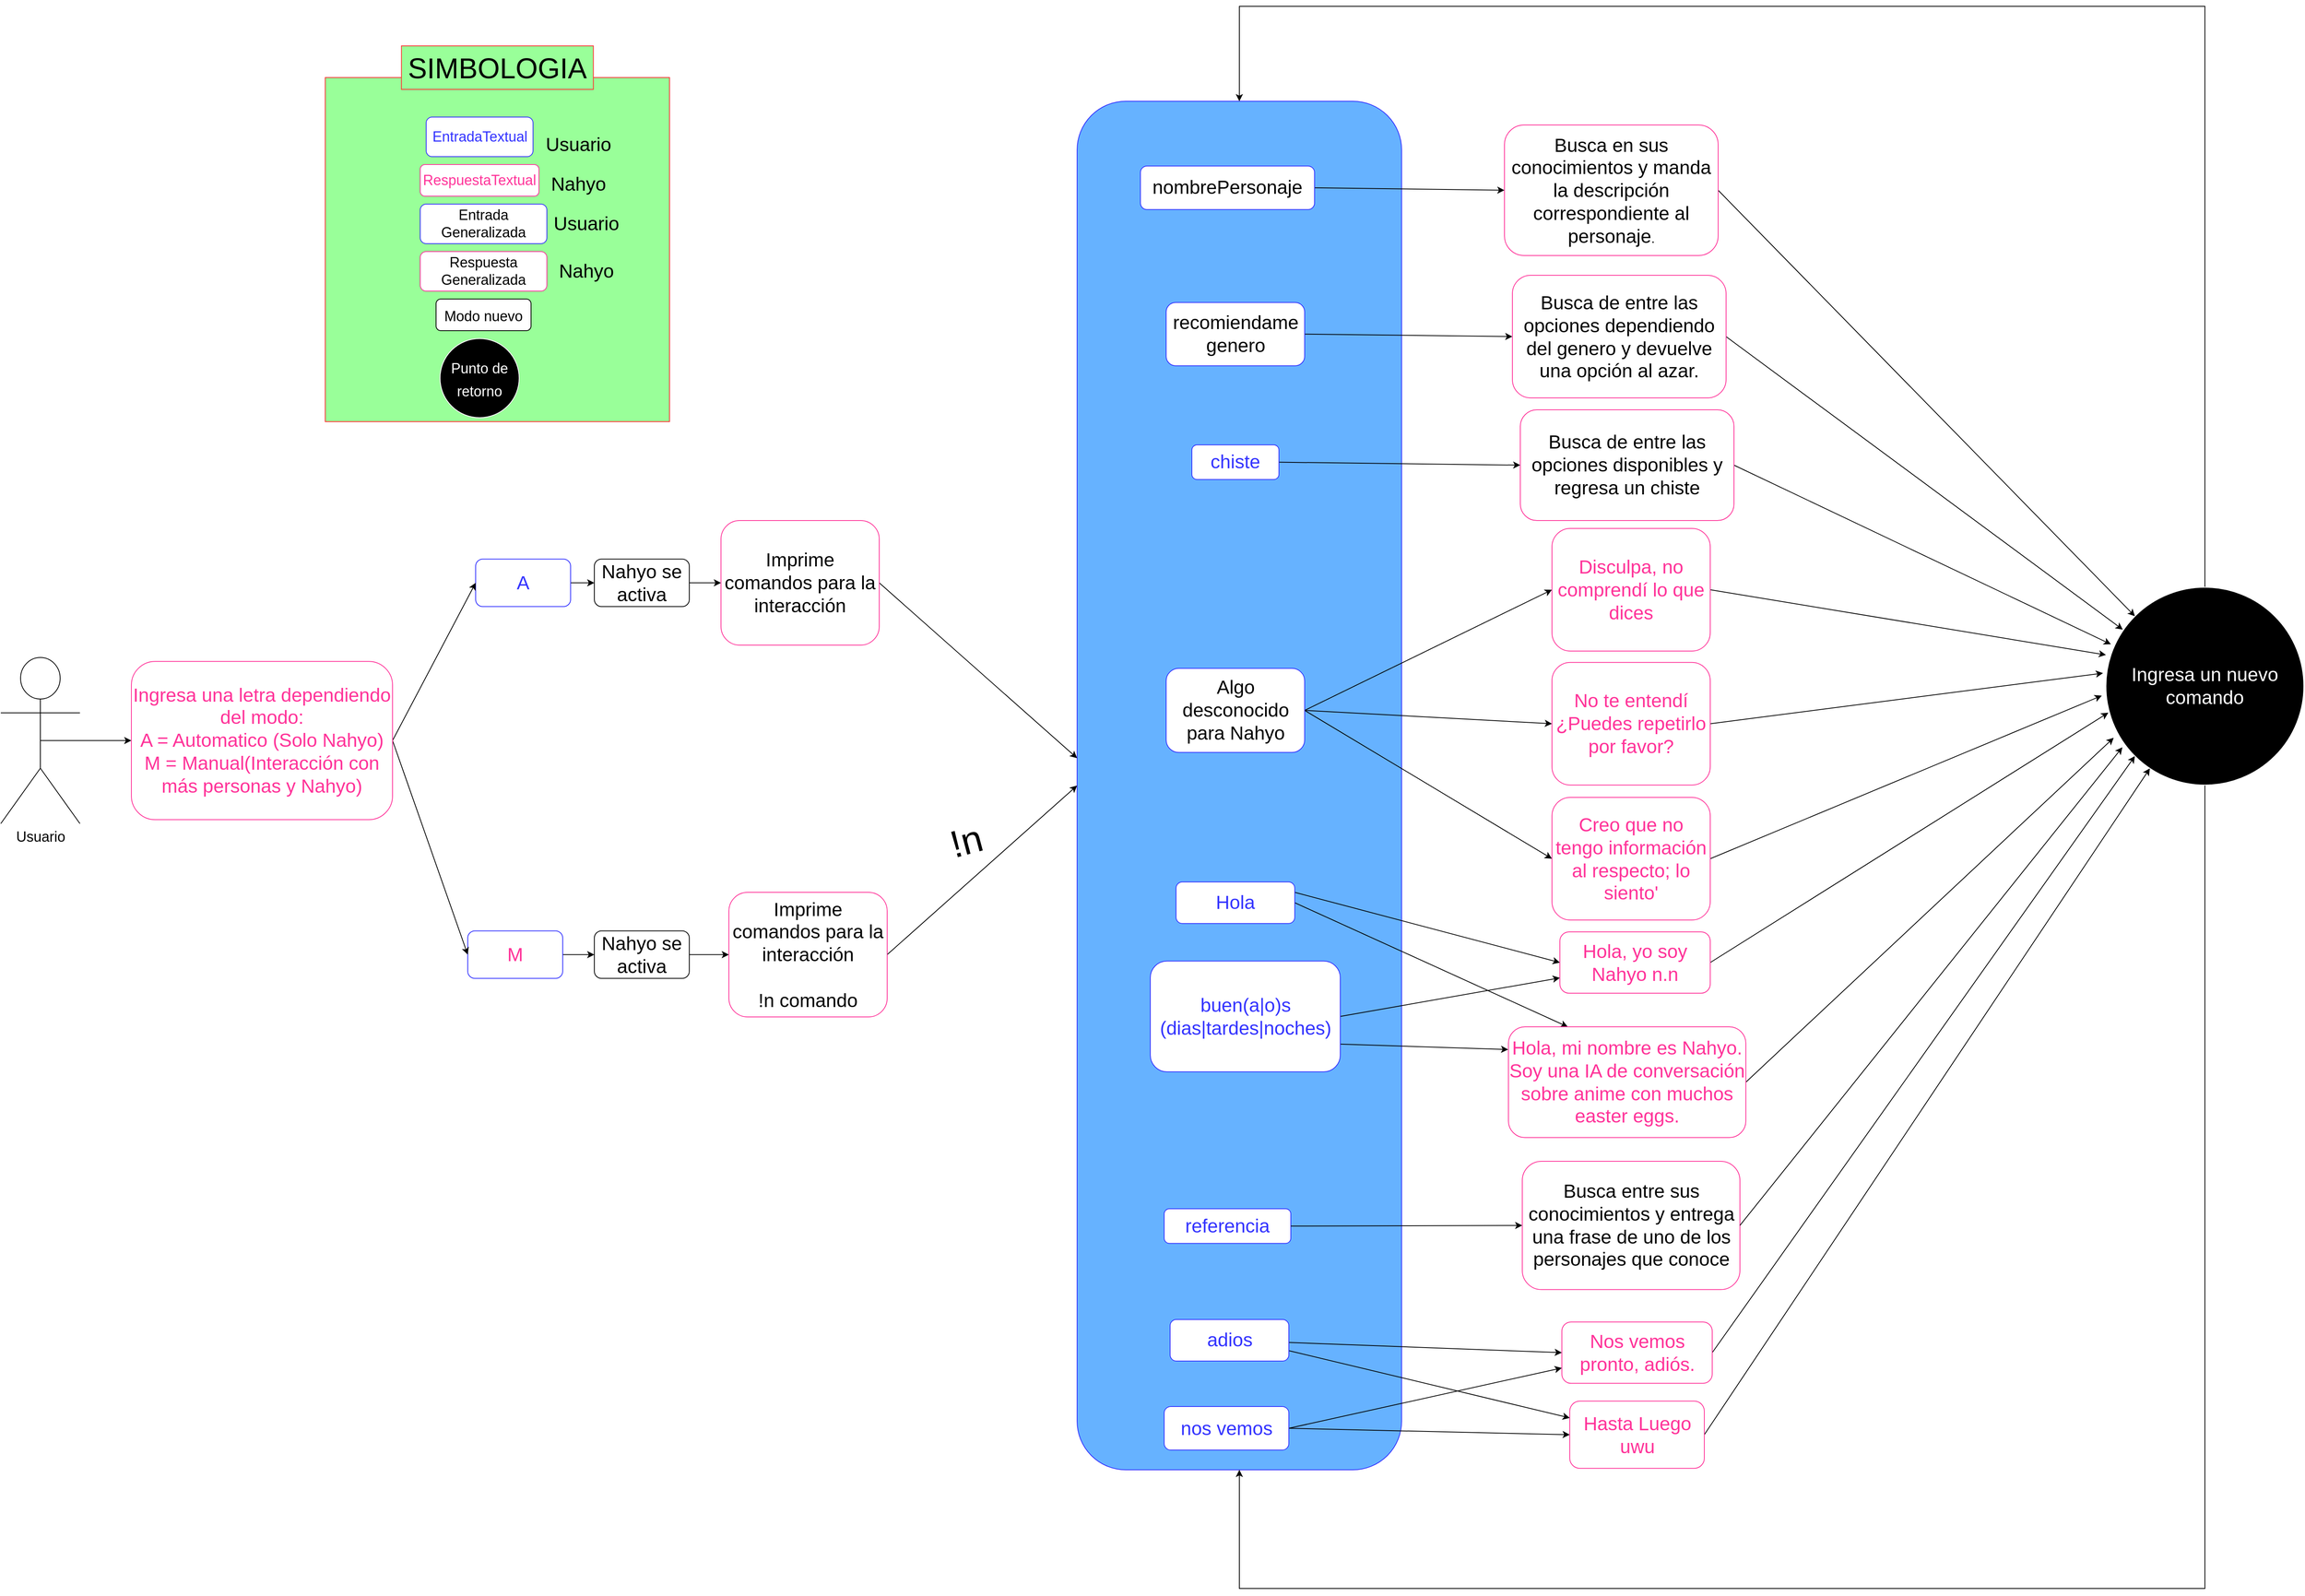 <mxfile version="18.2.0" type="github">
  <diagram id="y0lm4xWFlt4G_mDsejn6" name="Page-1">
    <mxGraphModel dx="4795" dy="3243" grid="1" gridSize="10" guides="1" tooltips="1" connect="1" arrows="1" fold="1" page="1" pageScale="1" pageWidth="1100" pageHeight="1700" math="0" shadow="0">
      <root>
        <mxCell id="0" />
        <mxCell id="1" parent="0" />
        <mxCell id="Rr0noc_8IirMrVHqaUuR-71" value="" style="rounded=1;whiteSpace=wrap;html=1;fontSize=24;fontColor=#FFFFFF;strokeColor=#3333FF;fillColor=#66B2FF;direction=south;" parent="1" vertex="1">
          <mxGeometry x="-380" y="-330" width="410" height="1730" as="geometry" />
        </mxCell>
        <mxCell id="6b0wmNzjnd70WcM3Avmy-1" value="" style="whiteSpace=wrap;html=1;aspect=fixed;labelBackgroundColor=none;fontSize=18;fontColor=#000000;strokeColor=#FF3333;fillColor=#99FF99;" parent="1" vertex="1">
          <mxGeometry x="-1330" y="-360" width="435" height="435" as="geometry" />
        </mxCell>
        <mxCell id="6b0wmNzjnd70WcM3Avmy-2" style="rounded=0;orthogonalLoop=1;jettySize=auto;html=1;entryX=0;entryY=0.5;entryDx=0;entryDy=0;exitX=1;exitY=0.25;exitDx=0;exitDy=0;" parent="1" source="6b0wmNzjnd70WcM3Avmy-4" target="6b0wmNzjnd70WcM3Avmy-8" edge="1">
          <mxGeometry relative="1" as="geometry">
            <mxPoint x="270" y="767.5" as="targetPoint" />
          </mxGeometry>
        </mxCell>
        <mxCell id="6b0wmNzjnd70WcM3Avmy-3" style="rounded=0;orthogonalLoop=1;jettySize=auto;html=1;exitX=1;exitY=0.5;exitDx=0;exitDy=0;entryX=0.25;entryY=0;entryDx=0;entryDy=0;" parent="1" source="6b0wmNzjnd70WcM3Avmy-4" target="6b0wmNzjnd70WcM3Avmy-9" edge="1">
          <mxGeometry relative="1" as="geometry" />
        </mxCell>
        <mxCell id="6b0wmNzjnd70WcM3Avmy-4" value="&lt;div&gt;&lt;font style=&quot;font-size: 24px;&quot; color=&quot;#3333FF&quot;&gt;Hola&lt;/font&gt;&lt;/div&gt;" style="rounded=1;whiteSpace=wrap;html=1;strokeColor=#3333FF;" parent="1" vertex="1">
          <mxGeometry x="-255" y="656.88" width="150" height="52.5" as="geometry" />
        </mxCell>
        <mxCell id="6b0wmNzjnd70WcM3Avmy-5" style="rounded=0;orthogonalLoop=1;jettySize=auto;html=1;exitX=1;exitY=0.75;exitDx=0;exitDy=0;entryX=-0.001;entryY=0.205;entryDx=0;entryDy=0;entryPerimeter=0;" parent="1" source="6b0wmNzjnd70WcM3Avmy-7" target="6b0wmNzjnd70WcM3Avmy-9" edge="1">
          <mxGeometry relative="1" as="geometry" />
        </mxCell>
        <mxCell id="6b0wmNzjnd70WcM3Avmy-6" style="edgeStyle=none;rounded=0;orthogonalLoop=1;jettySize=auto;html=1;exitX=1;exitY=0.5;exitDx=0;exitDy=0;entryX=0;entryY=0.75;entryDx=0;entryDy=0;" parent="1" source="6b0wmNzjnd70WcM3Avmy-7" target="6b0wmNzjnd70WcM3Avmy-8" edge="1">
          <mxGeometry relative="1" as="geometry" />
        </mxCell>
        <mxCell id="6b0wmNzjnd70WcM3Avmy-7" value="&lt;font style=&quot;font-size: 24px;&quot; color=&quot;#3333FF&quot;&gt;buen(a|o)s (dias|tardes|noches)&lt;/font&gt;" style="rounded=1;whiteSpace=wrap;html=1;strokeColor=#3333FF;" parent="1" vertex="1">
          <mxGeometry x="-287.5" y="756.88" width="240" height="140" as="geometry" />
        </mxCell>
        <mxCell id="Rr0noc_8IirMrVHqaUuR-65" style="edgeStyle=none;rounded=0;orthogonalLoop=1;jettySize=auto;html=1;exitX=1;exitY=0.5;exitDx=0;exitDy=0;fontSize=24;fontColor=#FFFFFF;entryX=0.012;entryY=0.634;entryDx=0;entryDy=0;entryPerimeter=0;" parent="1" source="6b0wmNzjnd70WcM3Avmy-8" target="Rr0noc_8IirMrVHqaUuR-58" edge="1">
          <mxGeometry relative="1" as="geometry">
            <mxPoint x="900" y="300" as="targetPoint" />
          </mxGeometry>
        </mxCell>
        <mxCell id="6b0wmNzjnd70WcM3Avmy-8" value="&lt;font style=&quot;font-size: 24px;&quot; color=&quot;#FF3399&quot;&gt;Hola, yo soy Nahyo n.n&lt;/font&gt;" style="rounded=1;whiteSpace=wrap;html=1;strokeColor=#FF3399;" parent="1" vertex="1">
          <mxGeometry x="230" y="720" width="190" height="77.5" as="geometry" />
        </mxCell>
        <mxCell id="Rr0noc_8IirMrVHqaUuR-66" style="edgeStyle=none;rounded=0;orthogonalLoop=1;jettySize=auto;html=1;exitX=1;exitY=0.5;exitDx=0;exitDy=0;entryX=0.039;entryY=0.761;entryDx=0;entryDy=0;entryPerimeter=0;fontSize=24;fontColor=#FFFFFF;" parent="1" source="6b0wmNzjnd70WcM3Avmy-9" target="Rr0noc_8IirMrVHqaUuR-58" edge="1">
          <mxGeometry relative="1" as="geometry" />
        </mxCell>
        <mxCell id="6b0wmNzjnd70WcM3Avmy-9" value="&lt;font style=&quot;font-size: 24px;&quot; color=&quot;#FF3399&quot;&gt;Hola, mi nombre es Nahyo. Soy una IA de conversación sobre anime con muchos easter eggs.&lt;/font&gt;" style="rounded=1;whiteSpace=wrap;html=1;strokeColor=#FF3399;" parent="1" vertex="1">
          <mxGeometry x="165" y="840" width="300" height="140" as="geometry" />
        </mxCell>
        <mxCell id="6b0wmNzjnd70WcM3Avmy-10" value="&lt;font style=&quot;font-size: 18px;&quot; color=&quot;#3333FF&quot;&gt;EntradaTextual&lt;/font&gt; " style="rounded=1;whiteSpace=wrap;html=1;strokeColor=#3333FF;fillColor=#FFFFFF;" parent="1" vertex="1">
          <mxGeometry x="-1202.5" y="-310" width="135" height="50" as="geometry" />
        </mxCell>
        <mxCell id="6b0wmNzjnd70WcM3Avmy-11" value="&lt;font style=&quot;font-size: 24px;&quot;&gt;Usuario&lt;/font&gt;" style="text;html=1;strokeColor=none;fillColor=none;align=center;verticalAlign=middle;whiteSpace=wrap;rounded=0;" parent="1" vertex="1">
          <mxGeometry x="-1040" y="-290" width="60" height="30" as="geometry" />
        </mxCell>
        <mxCell id="6b0wmNzjnd70WcM3Avmy-12" value="&lt;font style=&quot;font-size: 18px;&quot; color=&quot;#FF3399&quot;&gt;RespuestaTextual&lt;/font&gt;" style="rounded=1;whiteSpace=wrap;html=1;strokeColor=#FF3399;fillColor=#FFFFFF;" parent="1" vertex="1">
          <mxGeometry x="-1210" y="-250" width="150" height="40" as="geometry" />
        </mxCell>
        <mxCell id="6b0wmNzjnd70WcM3Avmy-13" value="&lt;font style=&quot;font-size: 24px;&quot;&gt;Nahyo&lt;/font&gt;" style="text;html=1;strokeColor=none;fillColor=none;align=center;verticalAlign=middle;whiteSpace=wrap;rounded=0;" parent="1" vertex="1">
          <mxGeometry x="-1040" y="-240" width="60" height="30" as="geometry" />
        </mxCell>
        <mxCell id="6b0wmNzjnd70WcM3Avmy-14" value="&lt;font style=&quot;font-size: 18px;&quot;&gt;Entrada Generalizada&lt;/font&gt;" style="rounded=1;whiteSpace=wrap;html=1;strokeColor=#3333FF;fillColor=#FFFFFF;" parent="1" vertex="1">
          <mxGeometry x="-1210" y="-200" width="160" height="50" as="geometry" />
        </mxCell>
        <mxCell id="6b0wmNzjnd70WcM3Avmy-16" value="&lt;font style=&quot;font-size: 18px;&quot;&gt;Respuesta Generalizada&lt;/font&gt;" style="rounded=1;whiteSpace=wrap;html=1;strokeColor=#FF3399;fillColor=#FFFFFF;" parent="1" vertex="1">
          <mxGeometry x="-1210" y="-140" width="160" height="50" as="geometry" />
        </mxCell>
        <mxCell id="6b0wmNzjnd70WcM3Avmy-17" value="&lt;font style=&quot;font-size: 24px;&quot;&gt;Nahyo&lt;/font&gt;" style="text;html=1;strokeColor=none;fillColor=none;align=center;verticalAlign=middle;whiteSpace=wrap;rounded=0;" parent="1" vertex="1">
          <mxGeometry x="-1030" y="-130" width="60" height="30" as="geometry" />
        </mxCell>
        <mxCell id="6b0wmNzjnd70WcM3Avmy-18" value="&lt;font style=&quot;font-size: 36px;&quot;&gt;SIMBOLOGIA&lt;/font&gt;" style="text;html=1;strokeColor=#FF3333;fillColor=#99FF99;align=center;verticalAlign=middle;whiteSpace=wrap;rounded=0;labelBackgroundColor=none;fontSize=18;fontColor=#000000;" parent="1" vertex="1">
          <mxGeometry x="-1233.75" y="-400" width="242.5" height="55" as="geometry" />
        </mxCell>
        <mxCell id="6b0wmNzjnd70WcM3Avmy-19" style="edgeStyle=none;rounded=0;orthogonalLoop=1;jettySize=auto;html=1;exitX=1;exitY=0.5;exitDx=0;exitDy=0;entryX=0;entryY=0.5;entryDx=0;entryDy=0;fontSize=18;" parent="1" source="6b0wmNzjnd70WcM3Avmy-20" target="6b0wmNzjnd70WcM3Avmy-21" edge="1">
          <mxGeometry relative="1" as="geometry" />
        </mxCell>
        <mxCell id="6b0wmNzjnd70WcM3Avmy-20" value="&lt;font style=&quot;font-size: 24px;&quot;&gt;nombrePersonaje&lt;/font&gt;" style="rounded=1;whiteSpace=wrap;html=1;strokeColor=#3333FF;" parent="1" vertex="1">
          <mxGeometry x="-300" y="-248.12" width="220" height="55" as="geometry" />
        </mxCell>
        <mxCell id="Rr0noc_8IirMrVHqaUuR-59" style="edgeStyle=none;rounded=0;orthogonalLoop=1;jettySize=auto;html=1;exitX=1;exitY=0.5;exitDx=0;exitDy=0;entryX=0;entryY=0;entryDx=0;entryDy=0;fontSize=24;fontColor=#FFFFFF;" parent="1" source="6b0wmNzjnd70WcM3Avmy-21" target="Rr0noc_8IirMrVHqaUuR-58" edge="1">
          <mxGeometry relative="1" as="geometry" />
        </mxCell>
        <mxCell id="6b0wmNzjnd70WcM3Avmy-21" value="&lt;div&gt;&lt;font style=&quot;font-size: 24px;&quot;&gt;Busca en sus conocimientos y manda la descripción correspondiente al personaje&lt;/font&gt;&lt;font size=&quot;3&quot;&gt;.&lt;/font&gt;&lt;/div&gt;" style="rounded=1;whiteSpace=wrap;html=1;strokeColor=#FF3399;" parent="1" vertex="1">
          <mxGeometry x="160" y="-300" width="270" height="165" as="geometry" />
        </mxCell>
        <mxCell id="F1ygYG-BHUm1ro31WrMz-1" style="edgeStyle=none;rounded=0;orthogonalLoop=1;jettySize=auto;html=1;exitX=1;exitY=0.5;exitDx=0;exitDy=0;entryX=0;entryY=0.5;entryDx=0;entryDy=0;fontSize=18;" parent="1" source="F1ygYG-BHUm1ro31WrMz-2" target="F1ygYG-BHUm1ro31WrMz-3" edge="1">
          <mxGeometry relative="1" as="geometry" />
        </mxCell>
        <mxCell id="F1ygYG-BHUm1ro31WrMz-2" value="&lt;font style=&quot;font-size: 24px;&quot;&gt;recomiendame genero&lt;/font&gt;" style="rounded=1;whiteSpace=wrap;html=1;strokeColor=#3333FF;" parent="1" vertex="1">
          <mxGeometry x="-267.5" y="-75.62" width="175" height="80" as="geometry" />
        </mxCell>
        <mxCell id="Rr0noc_8IirMrVHqaUuR-60" style="edgeStyle=none;rounded=0;orthogonalLoop=1;jettySize=auto;html=1;exitX=1;exitY=0.5;exitDx=0;exitDy=0;fontSize=24;fontColor=#FFFFFF;entryX=0.085;entryY=0.214;entryDx=0;entryDy=0;entryPerimeter=0;" parent="1" source="F1ygYG-BHUm1ro31WrMz-3" target="Rr0noc_8IirMrVHqaUuR-58" edge="1">
          <mxGeometry relative="1" as="geometry" />
        </mxCell>
        <mxCell id="F1ygYG-BHUm1ro31WrMz-3" value="&lt;font style=&quot;font-size: 24px;&quot;&gt;Busca de entre las opciones dependiendo del genero y devuelve una opción al azar.&lt;/font&gt;" style="rounded=1;whiteSpace=wrap;html=1;strokeColor=#FF3399;" parent="1" vertex="1">
          <mxGeometry x="170" y="-110" width="270" height="155" as="geometry" />
        </mxCell>
        <mxCell id="F1ygYG-BHUm1ro31WrMz-36" style="edgeStyle=none;rounded=0;orthogonalLoop=1;jettySize=auto;html=1;exitX=0.5;exitY=0.5;exitDx=0;exitDy=0;exitPerimeter=0;fontSize=24;entryX=0;entryY=0.5;entryDx=0;entryDy=0;" parent="1" source="F1ygYG-BHUm1ro31WrMz-7" target="F1ygYG-BHUm1ro31WrMz-35" edge="1">
          <mxGeometry relative="1" as="geometry">
            <mxPoint x="-1290" y="498.75" as="targetPoint" />
          </mxGeometry>
        </mxCell>
        <mxCell id="F1ygYG-BHUm1ro31WrMz-7" value="Usuario" style="shape=umlActor;verticalLabelPosition=bottom;verticalAlign=top;html=1;outlineConnect=0;fontSize=18;" parent="1" vertex="1">
          <mxGeometry x="-1740" y="373.13" width="100" height="210" as="geometry" />
        </mxCell>
        <mxCell id="F1ygYG-BHUm1ro31WrMz-10" value="&lt;font style=&quot;font-size: 24px;&quot;&gt;Usuario&lt;/font&gt;" style="text;html=1;strokeColor=none;fillColor=none;align=center;verticalAlign=middle;whiteSpace=wrap;rounded=0;" parent="1" vertex="1">
          <mxGeometry x="-1030" y="-190" width="60" height="30" as="geometry" />
        </mxCell>
        <mxCell id="F1ygYG-BHUm1ro31WrMz-25" style="edgeStyle=none;rounded=0;orthogonalLoop=1;jettySize=auto;html=1;exitX=1;exitY=0.5;exitDx=0;exitDy=0;entryX=0;entryY=0.5;entryDx=0;entryDy=0;fontSize=24;" parent="1" source="F1ygYG-BHUm1ro31WrMz-14" target="F1ygYG-BHUm1ro31WrMz-19" edge="1">
          <mxGeometry relative="1" as="geometry" />
        </mxCell>
        <mxCell id="F1ygYG-BHUm1ro31WrMz-14" value="&lt;font color=&quot;#3333FF&quot;&gt;A&lt;/font&gt;" style="rounded=1;whiteSpace=wrap;html=1;fontSize=24;strokeColor=#3333FF;" parent="1" vertex="1">
          <mxGeometry x="-1140" y="248.75" width="120" height="60" as="geometry" />
        </mxCell>
        <mxCell id="F1ygYG-BHUm1ro31WrMz-24" style="edgeStyle=none;rounded=0;orthogonalLoop=1;jettySize=auto;html=1;exitX=1;exitY=0.5;exitDx=0;exitDy=0;entryX=0;entryY=0.5;entryDx=0;entryDy=0;fontSize=24;" parent="1" source="F1ygYG-BHUm1ro31WrMz-15" target="F1ygYG-BHUm1ro31WrMz-23" edge="1">
          <mxGeometry relative="1" as="geometry" />
        </mxCell>
        <mxCell id="F1ygYG-BHUm1ro31WrMz-15" value="&lt;font color=&quot;#FF3399&quot;&gt;M&lt;/font&gt;" style="rounded=1;whiteSpace=wrap;html=1;fontSize=24;strokeColor=#3333FF;" parent="1" vertex="1">
          <mxGeometry x="-1150" y="718.75" width="120" height="60" as="geometry" />
        </mxCell>
        <mxCell id="Rr0noc_8IirMrVHqaUuR-5" style="edgeStyle=none;rounded=0;orthogonalLoop=1;jettySize=auto;html=1;exitX=1;exitY=0.5;exitDx=0;exitDy=0;fontSize=24;entryX=0;entryY=0.5;entryDx=0;entryDy=0;" parent="1" source="F1ygYG-BHUm1ro31WrMz-19" target="Rr0noc_8IirMrVHqaUuR-1" edge="1">
          <mxGeometry relative="1" as="geometry">
            <mxPoint x="-510" y="248.75" as="targetPoint" />
          </mxGeometry>
        </mxCell>
        <mxCell id="F1ygYG-BHUm1ro31WrMz-19" value="Nahyo se activa" style="rounded=1;whiteSpace=wrap;html=1;fontSize=24;" parent="1" vertex="1">
          <mxGeometry x="-990" y="248.75" width="120" height="60" as="geometry" />
        </mxCell>
        <mxCell id="Rr0noc_8IirMrVHqaUuR-3" style="edgeStyle=none;rounded=0;orthogonalLoop=1;jettySize=auto;html=1;exitX=1;exitY=0.5;exitDx=0;exitDy=0;entryX=0;entryY=0.5;entryDx=0;entryDy=0;fontSize=24;" parent="1" source="F1ygYG-BHUm1ro31WrMz-23" target="Rr0noc_8IirMrVHqaUuR-6" edge="1">
          <mxGeometry relative="1" as="geometry" />
        </mxCell>
        <mxCell id="F1ygYG-BHUm1ro31WrMz-23" value="Nahyo se activa" style="rounded=1;whiteSpace=wrap;html=1;fontSize=24;" parent="1" vertex="1">
          <mxGeometry x="-990" y="718.75" width="120" height="60" as="geometry" />
        </mxCell>
        <mxCell id="F1ygYG-BHUm1ro31WrMz-37" style="edgeStyle=none;rounded=0;orthogonalLoop=1;jettySize=auto;html=1;exitX=1;exitY=0.5;exitDx=0;exitDy=0;entryX=0;entryY=0.5;entryDx=0;entryDy=0;fontSize=24;" parent="1" source="F1ygYG-BHUm1ro31WrMz-35" target="F1ygYG-BHUm1ro31WrMz-14" edge="1">
          <mxGeometry relative="1" as="geometry" />
        </mxCell>
        <mxCell id="F1ygYG-BHUm1ro31WrMz-38" style="edgeStyle=none;rounded=0;orthogonalLoop=1;jettySize=auto;html=1;exitX=1;exitY=0.5;exitDx=0;exitDy=0;entryX=0;entryY=0.5;entryDx=0;entryDy=0;fontSize=24;" parent="1" source="F1ygYG-BHUm1ro31WrMz-35" target="F1ygYG-BHUm1ro31WrMz-15" edge="1">
          <mxGeometry relative="1" as="geometry" />
        </mxCell>
        <mxCell id="F1ygYG-BHUm1ro31WrMz-35" value="&lt;div&gt;&lt;font style=&quot;font-size: 24px;&quot; color=&quot;#FF3399&quot;&gt;Ingresa una letra dependiendo del modo:&lt;/font&gt;&lt;/div&gt;&lt;div&gt;&lt;font style=&quot;font-size: 24px;&quot; color=&quot;#FF3399&quot;&gt;A = Automatico (Solo Nahyo)&lt;br&gt;&lt;/font&gt;&lt;/div&gt;&lt;div&gt;&lt;font style=&quot;font-size: 24px;&quot; color=&quot;#FF3399&quot;&gt;M = Manual(Interacción con más personas y Nahyo)&lt;/font&gt;&lt;font color=&quot;#FF3399&quot;&gt;&lt;br&gt;&lt;/font&gt;&lt;/div&gt;" style="rounded=1;whiteSpace=wrap;html=1;strokeColor=#FF3399;" parent="1" vertex="1">
          <mxGeometry x="-1575" y="378.13" width="330" height="200" as="geometry" />
        </mxCell>
        <mxCell id="Rr0noc_8IirMrVHqaUuR-75" style="edgeStyle=none;rounded=0;orthogonalLoop=1;jettySize=auto;html=1;exitX=1;exitY=0.5;exitDx=0;exitDy=0;fontSize=48;fontColor=#000000;entryX=0.48;entryY=1;entryDx=0;entryDy=0;entryPerimeter=0;" parent="1" source="Rr0noc_8IirMrVHqaUuR-1" target="Rr0noc_8IirMrVHqaUuR-71" edge="1">
          <mxGeometry relative="1" as="geometry" />
        </mxCell>
        <mxCell id="Rr0noc_8IirMrVHqaUuR-1" value="&lt;font style=&quot;font-size: 24px;&quot;&gt;Imprime comandos para la interacción&lt;/font&gt;" style="rounded=1;whiteSpace=wrap;html=1;strokeColor=#FF3399;" parent="1" vertex="1">
          <mxGeometry x="-830" y="200" width="200" height="157.5" as="geometry" />
        </mxCell>
        <mxCell id="Rr0noc_8IirMrVHqaUuR-72" style="rounded=0;orthogonalLoop=1;jettySize=auto;html=1;exitX=1;exitY=0.5;exitDx=0;exitDy=0;fontSize=24;fontColor=#FFFFFF;entryX=0.5;entryY=1;entryDx=0;entryDy=0;" parent="1" source="Rr0noc_8IirMrVHqaUuR-6" target="Rr0noc_8IirMrVHqaUuR-71" edge="1">
          <mxGeometry relative="1" as="geometry" />
        </mxCell>
        <mxCell id="Rr0noc_8IirMrVHqaUuR-6" value="&lt;div&gt;&lt;font style=&quot;font-size: 24px;&quot;&gt;Imprime comandos para la interacción&lt;/font&gt;&lt;/div&gt;&lt;div&gt;&lt;font style=&quot;font-size: 24px;&quot;&gt;&lt;br&gt;&lt;/font&gt;&lt;/div&gt;&lt;div&gt;&lt;font style=&quot;font-size: 24px;&quot;&gt;!n comando &lt;br&gt;&lt;/font&gt;&lt;/div&gt;" style="rounded=1;whiteSpace=wrap;html=1;strokeColor=#FF3399;" parent="1" vertex="1">
          <mxGeometry x="-820" y="670" width="200" height="157.5" as="geometry" />
        </mxCell>
        <mxCell id="Rr0noc_8IirMrVHqaUuR-10" style="edgeStyle=none;rounded=0;orthogonalLoop=1;jettySize=auto;html=1;exitX=1;exitY=0.5;exitDx=0;exitDy=0;entryX=0;entryY=0.5;entryDx=0;entryDy=0;fontSize=18;" parent="1" source="Rr0noc_8IirMrVHqaUuR-11" target="Rr0noc_8IirMrVHqaUuR-12" edge="1">
          <mxGeometry relative="1" as="geometry" />
        </mxCell>
        <mxCell id="Rr0noc_8IirMrVHqaUuR-11" value="&lt;font style=&quot;font-size: 24px;&quot; color=&quot;#3333FF&quot;&gt;chiste&lt;/font&gt;" style="rounded=1;whiteSpace=wrap;html=1;strokeColor=#3333FF;" parent="1" vertex="1">
          <mxGeometry x="-235" y="104.38" width="110" height="43.75" as="geometry" />
        </mxCell>
        <mxCell id="Rr0noc_8IirMrVHqaUuR-61" style="edgeStyle=none;rounded=0;orthogonalLoop=1;jettySize=auto;html=1;exitX=1;exitY=0.5;exitDx=0;exitDy=0;fontSize=24;fontColor=#FFFFFF;entryX=0.025;entryY=0.288;entryDx=0;entryDy=0;entryPerimeter=0;" parent="1" source="Rr0noc_8IirMrVHqaUuR-12" target="Rr0noc_8IirMrVHqaUuR-58" edge="1">
          <mxGeometry relative="1" as="geometry" />
        </mxCell>
        <mxCell id="Rr0noc_8IirMrVHqaUuR-12" value="&lt;font style=&quot;font-size: 24px;&quot;&gt;Busca de entre las opciones disponibles y regresa un chiste&lt;br&gt;&lt;/font&gt;" style="rounded=1;whiteSpace=wrap;html=1;strokeColor=#FF3399;" parent="1" vertex="1">
          <mxGeometry x="180" y="60.0" width="270" height="140" as="geometry" />
        </mxCell>
        <mxCell id="Rr0noc_8IirMrVHqaUuR-14" style="edgeStyle=none;rounded=0;orthogonalLoop=1;jettySize=auto;html=1;exitX=1;exitY=0.5;exitDx=0;exitDy=0;entryX=0;entryY=0.5;entryDx=0;entryDy=0;fontSize=18;" parent="1" source="Rr0noc_8IirMrVHqaUuR-15" target="Rr0noc_8IirMrVHqaUuR-16" edge="1">
          <mxGeometry relative="1" as="geometry" />
        </mxCell>
        <mxCell id="Rr0noc_8IirMrVHqaUuR-22" style="rounded=0;orthogonalLoop=1;jettySize=auto;html=1;exitX=1;exitY=0.5;exitDx=0;exitDy=0;entryX=0;entryY=0.5;entryDx=0;entryDy=0;fontSize=24;fontColor=#FF3399;" parent="1" source="Rr0noc_8IirMrVHqaUuR-15" target="Rr0noc_8IirMrVHqaUuR-21" edge="1">
          <mxGeometry relative="1" as="geometry" />
        </mxCell>
        <mxCell id="Rr0noc_8IirMrVHqaUuR-26" style="edgeStyle=none;rounded=0;orthogonalLoop=1;jettySize=auto;html=1;exitX=1;exitY=0.5;exitDx=0;exitDy=0;entryX=0;entryY=0.5;entryDx=0;entryDy=0;fontSize=24;fontColor=#FF3399;" parent="1" source="Rr0noc_8IirMrVHqaUuR-15" target="Rr0noc_8IirMrVHqaUuR-24" edge="1">
          <mxGeometry relative="1" as="geometry" />
        </mxCell>
        <mxCell id="Rr0noc_8IirMrVHqaUuR-15" value="&lt;font style=&quot;font-size: 24px;&quot;&gt;Algo desconocido para Nahyo&lt;/font&gt;" style="rounded=1;whiteSpace=wrap;html=1;strokeColor=#3333FF;" parent="1" vertex="1">
          <mxGeometry x="-267.5" y="386.88" width="175" height="106.25" as="geometry" />
        </mxCell>
        <mxCell id="Rr0noc_8IirMrVHqaUuR-63" style="edgeStyle=none;rounded=0;orthogonalLoop=1;jettySize=auto;html=1;exitX=1;exitY=0.5;exitDx=0;exitDy=0;entryX=-0.015;entryY=0.434;entryDx=0;entryDy=0;entryPerimeter=0;fontSize=24;fontColor=#FFFFFF;" parent="1" source="Rr0noc_8IirMrVHqaUuR-16" target="Rr0noc_8IirMrVHqaUuR-58" edge="1">
          <mxGeometry relative="1" as="geometry" />
        </mxCell>
        <mxCell id="Rr0noc_8IirMrVHqaUuR-16" value="&lt;font style=&quot;font-size: 24px;&quot; color=&quot;#FF3399&quot;&gt;No te entendí ¿Puedes repetirlo por favor?&lt;/font&gt;" style="rounded=1;whiteSpace=wrap;html=1;strokeColor=#FF3399;" parent="1" vertex="1">
          <mxGeometry x="220" y="379.38" width="200" height="155" as="geometry" />
        </mxCell>
        <mxCell id="Rr0noc_8IirMrVHqaUuR-64" style="edgeStyle=none;rounded=0;orthogonalLoop=1;jettySize=auto;html=1;exitX=1;exitY=0.5;exitDx=0;exitDy=0;entryX=-0.021;entryY=0.548;entryDx=0;entryDy=0;fontSize=24;fontColor=#FFFFFF;entryPerimeter=0;" parent="1" source="Rr0noc_8IirMrVHqaUuR-21" target="Rr0noc_8IirMrVHqaUuR-58" edge="1">
          <mxGeometry relative="1" as="geometry" />
        </mxCell>
        <mxCell id="Rr0noc_8IirMrVHqaUuR-21" value="&lt;font style=&quot;font-size: 24px;&quot; color=&quot;#FF3399&quot;&gt;Creo que no tengo información al respecto; lo siento&#39;&lt;br&gt;&lt;/font&gt;" style="rounded=1;whiteSpace=wrap;html=1;strokeColor=#FF3399;" parent="1" vertex="1">
          <mxGeometry x="220" y="550" width="200" height="155" as="geometry" />
        </mxCell>
        <mxCell id="Rr0noc_8IirMrVHqaUuR-62" style="edgeStyle=none;rounded=0;orthogonalLoop=1;jettySize=auto;html=1;exitX=1;exitY=0.5;exitDx=0;exitDy=0;entryX=0;entryY=0.342;entryDx=0;entryDy=0;entryPerimeter=0;fontSize=24;fontColor=#FFFFFF;" parent="1" source="Rr0noc_8IirMrVHqaUuR-24" target="Rr0noc_8IirMrVHqaUuR-58" edge="1">
          <mxGeometry relative="1" as="geometry" />
        </mxCell>
        <mxCell id="Rr0noc_8IirMrVHqaUuR-24" value="&lt;font style=&quot;font-size: 24px;&quot; color=&quot;#FF3399&quot;&gt;Disculpa, no comprendí lo que dices&lt;br&gt;&lt;/font&gt;" style="rounded=1;whiteSpace=wrap;html=1;strokeColor=#FF3399;" parent="1" vertex="1">
          <mxGeometry x="220" y="210" width="200" height="155" as="geometry" />
        </mxCell>
        <mxCell id="Rr0noc_8IirMrVHqaUuR-42" style="rounded=0;orthogonalLoop=1;jettySize=auto;html=1;entryX=0;entryY=0.5;entryDx=0;entryDy=0;" parent="1" source="Rr0noc_8IirMrVHqaUuR-44" target="Rr0noc_8IirMrVHqaUuR-48" edge="1">
          <mxGeometry relative="1" as="geometry">
            <mxPoint x="272.5" y="1290.62" as="targetPoint" />
          </mxGeometry>
        </mxCell>
        <mxCell id="Rr0noc_8IirMrVHqaUuR-43" style="rounded=0;orthogonalLoop=1;jettySize=auto;html=1;exitX=1;exitY=0.75;exitDx=0;exitDy=0;entryX=0;entryY=0.25;entryDx=0;entryDy=0;" parent="1" source="Rr0noc_8IirMrVHqaUuR-44" target="Rr0noc_8IirMrVHqaUuR-49" edge="1">
          <mxGeometry relative="1" as="geometry" />
        </mxCell>
        <mxCell id="Rr0noc_8IirMrVHqaUuR-44" value="&lt;font style=&quot;font-size: 24px;&quot; color=&quot;#3333FF&quot;&gt;adios&lt;/font&gt;" style="rounded=1;whiteSpace=wrap;html=1;strokeColor=#3333FF;" parent="1" vertex="1">
          <mxGeometry x="-262.5" y="1210" width="150" height="52.5" as="geometry" />
        </mxCell>
        <mxCell id="Rr0noc_8IirMrVHqaUuR-45" style="rounded=0;orthogonalLoop=1;jettySize=auto;html=1;exitX=1;exitY=0.5;exitDx=0;exitDy=0;entryX=0;entryY=0.5;entryDx=0;entryDy=0;" parent="1" source="Rr0noc_8IirMrVHqaUuR-47" target="Rr0noc_8IirMrVHqaUuR-49" edge="1">
          <mxGeometry relative="1" as="geometry" />
        </mxCell>
        <mxCell id="Rr0noc_8IirMrVHqaUuR-46" style="edgeStyle=none;rounded=0;orthogonalLoop=1;jettySize=auto;html=1;exitX=1;exitY=0.5;exitDx=0;exitDy=0;entryX=0;entryY=0.75;entryDx=0;entryDy=0;" parent="1" source="Rr0noc_8IirMrVHqaUuR-47" target="Rr0noc_8IirMrVHqaUuR-48" edge="1">
          <mxGeometry relative="1" as="geometry" />
        </mxCell>
        <mxCell id="Rr0noc_8IirMrVHqaUuR-47" value="&lt;font style=&quot;font-size: 24px;&quot; color=&quot;#3333FF&quot;&gt;nos vemos&lt;br&gt;&lt;/font&gt;" style="rounded=1;whiteSpace=wrap;html=1;strokeColor=#3333FF;" parent="1" vertex="1">
          <mxGeometry x="-270" y="1320" width="157.5" height="55" as="geometry" />
        </mxCell>
        <mxCell id="Rr0noc_8IirMrVHqaUuR-67" style="edgeStyle=none;rounded=0;orthogonalLoop=1;jettySize=auto;html=1;exitX=1;exitY=0.5;exitDx=0;exitDy=0;entryX=0;entryY=1;entryDx=0;entryDy=0;fontSize=24;fontColor=#FFFFFF;" parent="1" source="Rr0noc_8IirMrVHqaUuR-48" target="Rr0noc_8IirMrVHqaUuR-58" edge="1">
          <mxGeometry relative="1" as="geometry" />
        </mxCell>
        <mxCell id="Rr0noc_8IirMrVHqaUuR-48" value="&lt;font style=&quot;font-size: 24px;&quot; color=&quot;#FF3399&quot;&gt;Nos vemos pronto, adiós.&lt;br&gt;&lt;/font&gt;" style="rounded=1;whiteSpace=wrap;html=1;strokeColor=#FF3399;" parent="1" vertex="1">
          <mxGeometry x="232.5" y="1213.12" width="190" height="77.5" as="geometry" />
        </mxCell>
        <mxCell id="Rr0noc_8IirMrVHqaUuR-68" style="edgeStyle=none;rounded=0;orthogonalLoop=1;jettySize=auto;html=1;exitX=1;exitY=0.5;exitDx=0;exitDy=0;fontSize=24;fontColor=#FFFFFF;" parent="1" source="Rr0noc_8IirMrVHqaUuR-49" target="Rr0noc_8IirMrVHqaUuR-58" edge="1">
          <mxGeometry relative="1" as="geometry" />
        </mxCell>
        <mxCell id="Rr0noc_8IirMrVHqaUuR-49" value="&lt;font style=&quot;font-size: 24px;&quot; color=&quot;#FF3399&quot;&gt;Hasta Luego uwu&lt;br&gt;&lt;/font&gt;" style="rounded=1;whiteSpace=wrap;html=1;strokeColor=#FF3399;" parent="1" vertex="1">
          <mxGeometry x="242.5" y="1313.12" width="170" height="85" as="geometry" />
        </mxCell>
        <mxCell id="Rr0noc_8IirMrVHqaUuR-69" style="edgeStyle=orthogonalEdgeStyle;rounded=0;orthogonalLoop=1;jettySize=auto;html=1;exitX=0.5;exitY=0;exitDx=0;exitDy=0;entryX=0;entryY=0.5;entryDx=0;entryDy=0;fontSize=24;fontColor=#FFFFFF;" parent="1" source="Rr0noc_8IirMrVHqaUuR-58" target="Rr0noc_8IirMrVHqaUuR-71" edge="1">
          <mxGeometry relative="1" as="geometry">
            <Array as="points">
              <mxPoint x="1045" y="-450" />
              <mxPoint x="-175" y="-450" />
            </Array>
          </mxGeometry>
        </mxCell>
        <mxCell id="Rr0noc_8IirMrVHqaUuR-70" style="edgeStyle=orthogonalEdgeStyle;rounded=0;orthogonalLoop=1;jettySize=auto;html=1;exitX=0.5;exitY=1;exitDx=0;exitDy=0;entryX=1;entryY=0.5;entryDx=0;entryDy=0;fontSize=24;fontColor=#FFFFFF;" parent="1" source="Rr0noc_8IirMrVHqaUuR-58" target="Rr0noc_8IirMrVHqaUuR-71" edge="1">
          <mxGeometry relative="1" as="geometry">
            <Array as="points">
              <mxPoint x="1045" y="1550" />
              <mxPoint x="-175" y="1550" />
            </Array>
          </mxGeometry>
        </mxCell>
        <mxCell id="Rr0noc_8IirMrVHqaUuR-58" value="&lt;font color=&quot;#FFFFFF&quot;&gt;Ingresa un nuevo comando&lt;/font&gt;" style="ellipse;whiteSpace=wrap;html=1;aspect=fixed;fontSize=24;fontColor=#3333FF;strokeColor=#FFFFFF;fillColor=#000000;" parent="1" vertex="1">
          <mxGeometry x="920" y="284.38" width="250" height="250" as="geometry" />
        </mxCell>
        <mxCell id="Rr0noc_8IirMrVHqaUuR-74" value="&lt;font style=&quot;font-size: 48px;&quot; color=&quot;#000000&quot;&gt;!n&lt;/font&gt;" style="text;html=1;strokeColor=none;fillColor=none;align=center;verticalAlign=middle;whiteSpace=wrap;rounded=0;fontSize=24;fontColor=#FFFFFF;rotation=-15;" parent="1" vertex="1">
          <mxGeometry x="-590" y="570" width="140" height="70" as="geometry" />
        </mxCell>
        <mxCell id="Rr0noc_8IirMrVHqaUuR-78" value="&lt;font style=&quot;font-size: 18px;&quot;&gt;Modo nuevo&lt;/font&gt;" style="rounded=1;whiteSpace=wrap;html=1;fontSize=24;" parent="1" vertex="1">
          <mxGeometry x="-1190" y="-80" width="120" height="40" as="geometry" />
        </mxCell>
        <mxCell id="Rr0noc_8IirMrVHqaUuR-79" value="&lt;font style=&quot;font-size: 18px;&quot; color=&quot;#FFFFFF&quot;&gt;Punto de retorno&lt;br&gt;&lt;/font&gt;" style="ellipse;whiteSpace=wrap;html=1;aspect=fixed;fontSize=24;fontColor=#3333FF;strokeColor=#FFFFFF;fillColor=#000000;" parent="1" vertex="1">
          <mxGeometry x="-1185" y="-30" width="100" height="100" as="geometry" />
        </mxCell>
        <mxCell id="vdoJmQ3De839JQpRtA3F-1" value="&lt;font style=&quot;font-size: 24px;&quot; color=&quot;#3333FF&quot;&gt;referencia&lt;/font&gt;" style="rounded=1;whiteSpace=wrap;html=1;strokeColor=#3333FF;" vertex="1" parent="1">
          <mxGeometry x="-270" y="1070" width="160" height="43.75" as="geometry" />
        </mxCell>
        <mxCell id="vdoJmQ3De839JQpRtA3F-2" style="edgeStyle=none;rounded=0;orthogonalLoop=1;jettySize=auto;html=1;exitX=1;exitY=0.5;exitDx=0;exitDy=0;entryX=0;entryY=0.5;entryDx=0;entryDy=0;" edge="1" parent="1" source="vdoJmQ3De839JQpRtA3F-1" target="vdoJmQ3De839JQpRtA3F-3">
          <mxGeometry relative="1" as="geometry">
            <mxPoint x="-105" y="1090" as="sourcePoint" />
            <mxPoint x="225" y="1080" as="targetPoint" />
          </mxGeometry>
        </mxCell>
        <mxCell id="vdoJmQ3De839JQpRtA3F-3" value="&lt;span style=&quot;font-size: 24px;&quot;&gt;Busca entre sus conocimientos y entrega una frase de uno de los personajes que conoce&lt;/span&gt;&lt;font style=&quot;font-size: 24px;&quot; color=&quot;#FF3399&quot;&gt;&lt;br&gt;&lt;/font&gt;" style="rounded=1;whiteSpace=wrap;html=1;strokeColor=#FF3399;" vertex="1" parent="1">
          <mxGeometry x="182.5" y="1010.0" width="275" height="162.18" as="geometry" />
        </mxCell>
        <mxCell id="vdoJmQ3De839JQpRtA3F-4" style="edgeStyle=none;rounded=0;orthogonalLoop=1;jettySize=auto;html=1;exitX=1;exitY=0.5;exitDx=0;exitDy=0;fontSize=24;fontColor=#FFFFFF;entryX=0.083;entryY=0.809;entryDx=0;entryDy=0;entryPerimeter=0;" edge="1" parent="1" source="vdoJmQ3De839JQpRtA3F-3" target="Rr0noc_8IirMrVHqaUuR-58">
          <mxGeometry relative="1" as="geometry">
            <mxPoint x="500" y="1284.73" as="sourcePoint" />
            <mxPoint x="1036.612" y="639.998" as="targetPoint" />
          </mxGeometry>
        </mxCell>
      </root>
    </mxGraphModel>
  </diagram>
</mxfile>
